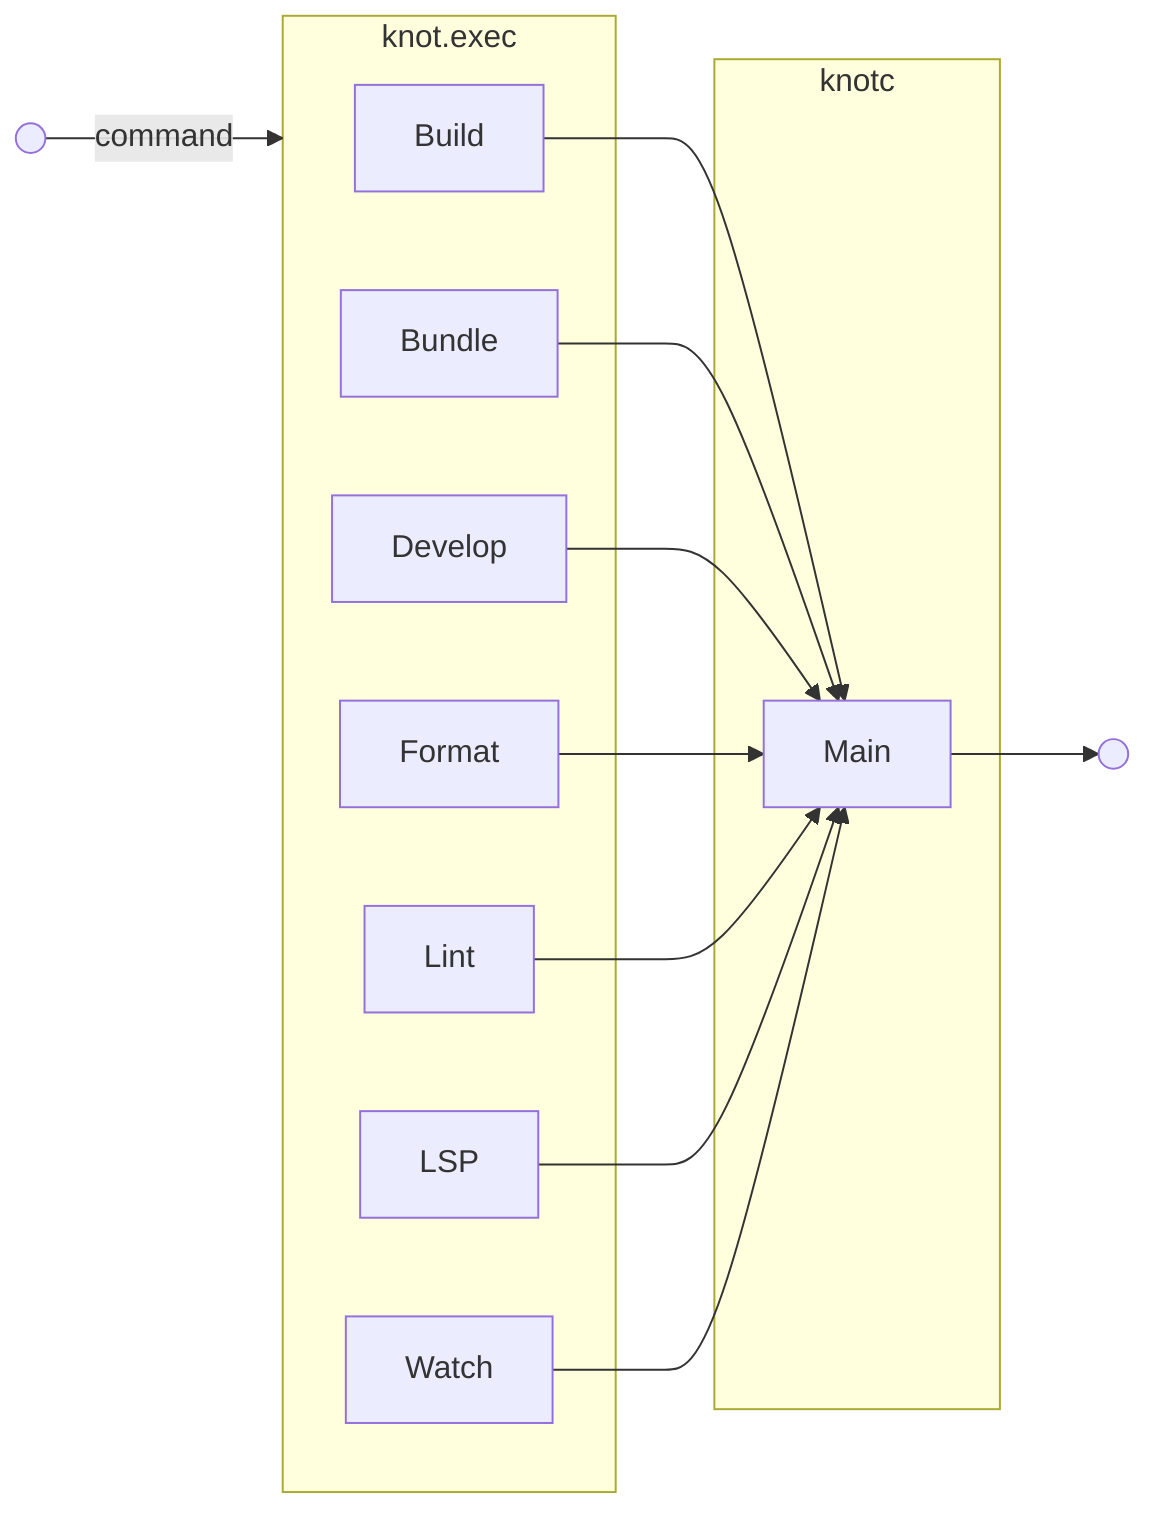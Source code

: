 flowchart LR
  in(( ))
  out(( ))

  subgraph knot.exec
    Build
    Bundle
    Develop
    Format
    Lint
    LSP
    Watch
  end

  subgraph knotc
    Main
  end

  in --> |command| knot.exec

  Build --> Main
  Bundle --> Main
  Develop --> Main
  Format --> Main
  Lint --> Main
  LSP --> Main
  Watch --> Main

  Main --> out